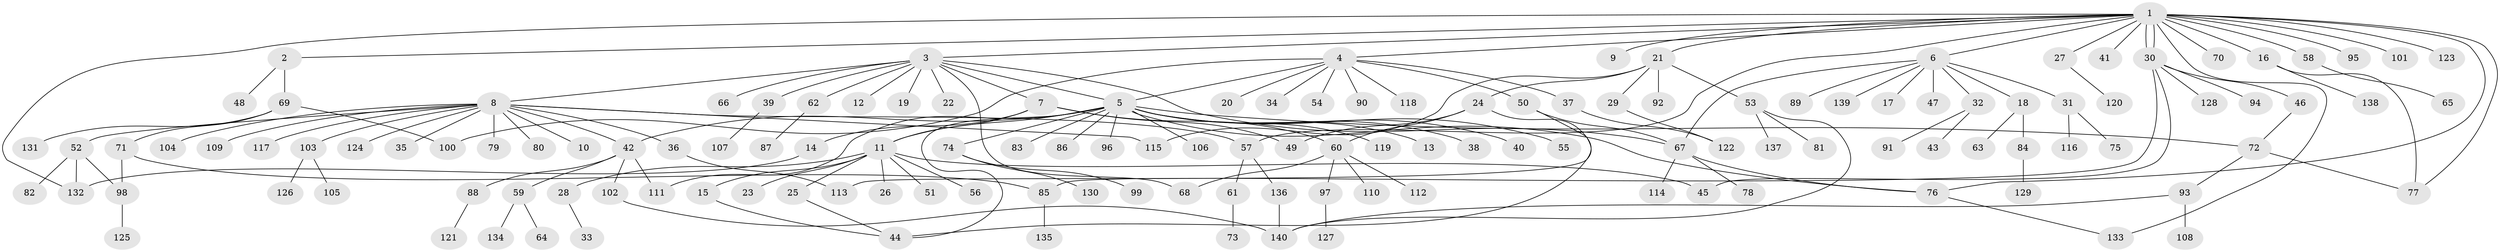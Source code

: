 // Generated by graph-tools (version 1.1) at 2025/48/03/09/25 04:48:12]
// undirected, 140 vertices, 171 edges
graph export_dot {
graph [start="1"]
  node [color=gray90,style=filled];
  1;
  2;
  3;
  4;
  5;
  6;
  7;
  8;
  9;
  10;
  11;
  12;
  13;
  14;
  15;
  16;
  17;
  18;
  19;
  20;
  21;
  22;
  23;
  24;
  25;
  26;
  27;
  28;
  29;
  30;
  31;
  32;
  33;
  34;
  35;
  36;
  37;
  38;
  39;
  40;
  41;
  42;
  43;
  44;
  45;
  46;
  47;
  48;
  49;
  50;
  51;
  52;
  53;
  54;
  55;
  56;
  57;
  58;
  59;
  60;
  61;
  62;
  63;
  64;
  65;
  66;
  67;
  68;
  69;
  70;
  71;
  72;
  73;
  74;
  75;
  76;
  77;
  78;
  79;
  80;
  81;
  82;
  83;
  84;
  85;
  86;
  87;
  88;
  89;
  90;
  91;
  92;
  93;
  94;
  95;
  96;
  97;
  98;
  99;
  100;
  101;
  102;
  103;
  104;
  105;
  106;
  107;
  108;
  109;
  110;
  111;
  112;
  113;
  114;
  115;
  116;
  117;
  118;
  119;
  120;
  121;
  122;
  123;
  124;
  125;
  126;
  127;
  128;
  129;
  130;
  131;
  132;
  133;
  134;
  135;
  136;
  137;
  138;
  139;
  140;
  1 -- 2;
  1 -- 3;
  1 -- 4;
  1 -- 6;
  1 -- 9;
  1 -- 16;
  1 -- 21;
  1 -- 27;
  1 -- 30;
  1 -- 30;
  1 -- 41;
  1 -- 57;
  1 -- 58;
  1 -- 70;
  1 -- 76;
  1 -- 77;
  1 -- 95;
  1 -- 101;
  1 -- 123;
  1 -- 132;
  1 -- 133;
  2 -- 48;
  2 -- 69;
  3 -- 5;
  3 -- 7;
  3 -- 8;
  3 -- 12;
  3 -- 19;
  3 -- 22;
  3 -- 39;
  3 -- 62;
  3 -- 66;
  3 -- 67;
  3 -- 68;
  4 -- 5;
  4 -- 20;
  4 -- 34;
  4 -- 37;
  4 -- 50;
  4 -- 54;
  4 -- 90;
  4 -- 100;
  4 -- 118;
  5 -- 11;
  5 -- 13;
  5 -- 38;
  5 -- 40;
  5 -- 42;
  5 -- 44;
  5 -- 55;
  5 -- 72;
  5 -- 74;
  5 -- 76;
  5 -- 83;
  5 -- 86;
  5 -- 96;
  5 -- 106;
  5 -- 111;
  5 -- 119;
  6 -- 17;
  6 -- 18;
  6 -- 31;
  6 -- 32;
  6 -- 47;
  6 -- 67;
  6 -- 89;
  6 -- 139;
  7 -- 11;
  7 -- 14;
  7 -- 49;
  7 -- 60;
  8 -- 10;
  8 -- 35;
  8 -- 36;
  8 -- 42;
  8 -- 52;
  8 -- 57;
  8 -- 79;
  8 -- 80;
  8 -- 103;
  8 -- 104;
  8 -- 109;
  8 -- 115;
  8 -- 117;
  8 -- 124;
  11 -- 15;
  11 -- 23;
  11 -- 25;
  11 -- 26;
  11 -- 28;
  11 -- 45;
  11 -- 51;
  11 -- 56;
  14 -- 132;
  15 -- 44;
  16 -- 77;
  16 -- 138;
  18 -- 63;
  18 -- 84;
  21 -- 24;
  21 -- 29;
  21 -- 53;
  21 -- 92;
  21 -- 115;
  24 -- 44;
  24 -- 49;
  24 -- 60;
  25 -- 44;
  27 -- 120;
  28 -- 33;
  29 -- 122;
  30 -- 45;
  30 -- 46;
  30 -- 85;
  30 -- 94;
  30 -- 128;
  31 -- 75;
  31 -- 116;
  32 -- 43;
  32 -- 91;
  36 -- 113;
  37 -- 122;
  39 -- 107;
  42 -- 59;
  42 -- 88;
  42 -- 102;
  42 -- 111;
  46 -- 72;
  50 -- 67;
  50 -- 113;
  52 -- 82;
  52 -- 98;
  52 -- 132;
  53 -- 81;
  53 -- 137;
  53 -- 140;
  57 -- 61;
  57 -- 136;
  58 -- 65;
  59 -- 64;
  59 -- 134;
  60 -- 68;
  60 -- 97;
  60 -- 110;
  60 -- 112;
  61 -- 73;
  62 -- 87;
  67 -- 76;
  67 -- 78;
  67 -- 114;
  69 -- 71;
  69 -- 100;
  69 -- 131;
  71 -- 85;
  71 -- 98;
  72 -- 77;
  72 -- 93;
  74 -- 99;
  74 -- 130;
  76 -- 133;
  84 -- 129;
  85 -- 135;
  88 -- 121;
  93 -- 108;
  93 -- 140;
  97 -- 127;
  98 -- 125;
  102 -- 140;
  103 -- 105;
  103 -- 126;
  136 -- 140;
}
